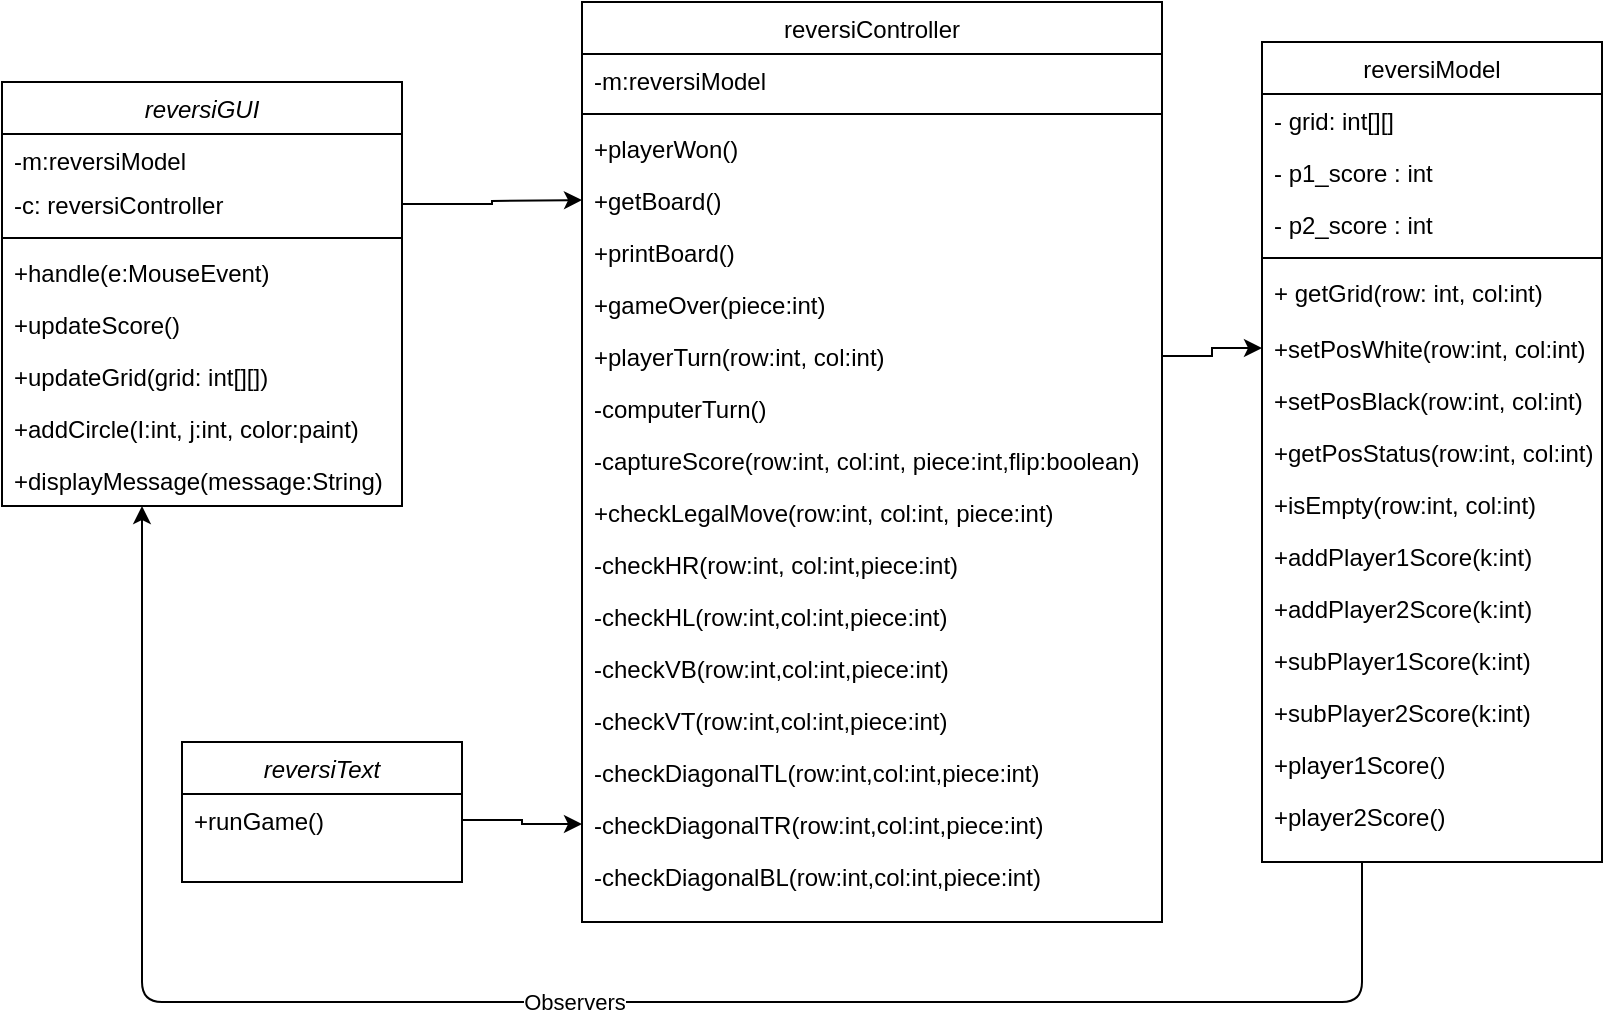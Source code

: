 <mxfile version="14.4.2" type="device"><diagram id="C5RBs43oDa-KdzZeNtuy" name="Page-1"><mxGraphModel dx="830" dy="549" grid="1" gridSize="10" guides="1" tooltips="1" connect="1" arrows="1" fold="1" page="1" pageScale="1" pageWidth="827" pageHeight="1169" math="0" shadow="0"><root><mxCell id="WIyWlLk6GJQsqaUBKTNV-0"/><mxCell id="WIyWlLk6GJQsqaUBKTNV-1" parent="WIyWlLk6GJQsqaUBKTNV-0"/><mxCell id="zkfFHV4jXpPFQw0GAbJ--0" value="reversiGUI" style="swimlane;fontStyle=2;align=center;verticalAlign=top;childLayout=stackLayout;horizontal=1;startSize=26;horizontalStack=0;resizeParent=1;resizeLast=0;collapsible=1;marginBottom=0;rounded=0;shadow=0;strokeWidth=1;" parent="WIyWlLk6GJQsqaUBKTNV-1" vertex="1"><mxGeometry x="20" y="120" width="200" height="212" as="geometry"><mxRectangle x="230" y="140" width="160" height="26" as="alternateBounds"/></mxGeometry></mxCell><mxCell id="zkfFHV4jXpPFQw0GAbJ--1" value="-m:reversiModel" style="text;align=left;verticalAlign=top;spacingLeft=4;spacingRight=4;overflow=hidden;rotatable=0;points=[[0,0.5],[1,0.5]];portConstraint=eastwest;" parent="zkfFHV4jXpPFQw0GAbJ--0" vertex="1"><mxGeometry y="26" width="200" height="22" as="geometry"/></mxCell><mxCell id="zkfFHV4jXpPFQw0GAbJ--2" value="-c: reversiController" style="text;align=left;verticalAlign=top;spacingLeft=4;spacingRight=4;overflow=hidden;rotatable=0;points=[[0,0.5],[1,0.5]];portConstraint=eastwest;rounded=0;shadow=0;html=0;" parent="zkfFHV4jXpPFQw0GAbJ--0" vertex="1"><mxGeometry y="48" width="200" height="26" as="geometry"/></mxCell><mxCell id="zkfFHV4jXpPFQw0GAbJ--4" value="" style="line;html=1;strokeWidth=1;align=left;verticalAlign=middle;spacingTop=-1;spacingLeft=3;spacingRight=3;rotatable=0;labelPosition=right;points=[];portConstraint=eastwest;" parent="zkfFHV4jXpPFQw0GAbJ--0" vertex="1"><mxGeometry y="74" width="200" height="8" as="geometry"/></mxCell><mxCell id="zkfFHV4jXpPFQw0GAbJ--5" value="+handle(e:MouseEvent)" style="text;align=left;verticalAlign=top;spacingLeft=4;spacingRight=4;overflow=hidden;rotatable=0;points=[[0,0.5],[1,0.5]];portConstraint=eastwest;" parent="zkfFHV4jXpPFQw0GAbJ--0" vertex="1"><mxGeometry y="82" width="200" height="26" as="geometry"/></mxCell><mxCell id="tqqe3JhKovOq2pQpa1N5-40" value="+updateScore()" style="text;align=left;verticalAlign=top;spacingLeft=4;spacingRight=4;overflow=hidden;rotatable=0;points=[[0,0.5],[1,0.5]];portConstraint=eastwest;" vertex="1" parent="zkfFHV4jXpPFQw0GAbJ--0"><mxGeometry y="108" width="200" height="26" as="geometry"/></mxCell><mxCell id="tqqe3JhKovOq2pQpa1N5-41" value="+updateGrid(grid: int[][])" style="text;align=left;verticalAlign=top;spacingLeft=4;spacingRight=4;overflow=hidden;rotatable=0;points=[[0,0.5],[1,0.5]];portConstraint=eastwest;" vertex="1" parent="zkfFHV4jXpPFQw0GAbJ--0"><mxGeometry y="134" width="200" height="26" as="geometry"/></mxCell><mxCell id="tqqe3JhKovOq2pQpa1N5-42" value="+addCircle(I:int, j:int, color:paint)" style="text;align=left;verticalAlign=top;spacingLeft=4;spacingRight=4;overflow=hidden;rotatable=0;points=[[0,0.5],[1,0.5]];portConstraint=eastwest;" vertex="1" parent="zkfFHV4jXpPFQw0GAbJ--0"><mxGeometry y="160" width="200" height="26" as="geometry"/></mxCell><mxCell id="tqqe3JhKovOq2pQpa1N5-43" value="+displayMessage(message:String)" style="text;align=left;verticalAlign=top;spacingLeft=4;spacingRight=4;overflow=hidden;rotatable=0;points=[[0,0.5],[1,0.5]];portConstraint=eastwest;" vertex="1" parent="zkfFHV4jXpPFQw0GAbJ--0"><mxGeometry y="186" width="200" height="26" as="geometry"/></mxCell><mxCell id="zkfFHV4jXpPFQw0GAbJ--17" value="reversiController" style="swimlane;fontStyle=0;align=center;verticalAlign=top;childLayout=stackLayout;horizontal=1;startSize=26;horizontalStack=0;resizeParent=1;resizeLast=0;collapsible=1;marginBottom=0;rounded=0;shadow=0;strokeWidth=1;" parent="WIyWlLk6GJQsqaUBKTNV-1" vertex="1"><mxGeometry x="310" y="80" width="290" height="460" as="geometry"><mxRectangle x="550" y="140" width="160" height="26" as="alternateBounds"/></mxGeometry></mxCell><mxCell id="zkfFHV4jXpPFQw0GAbJ--18" value="-m:reversiModel" style="text;align=left;verticalAlign=top;spacingLeft=4;spacingRight=4;overflow=hidden;rotatable=0;points=[[0,0.5],[1,0.5]];portConstraint=eastwest;" parent="zkfFHV4jXpPFQw0GAbJ--17" vertex="1"><mxGeometry y="26" width="290" height="26" as="geometry"/></mxCell><mxCell id="zkfFHV4jXpPFQw0GAbJ--23" value="" style="line;html=1;strokeWidth=1;align=left;verticalAlign=middle;spacingTop=-1;spacingLeft=3;spacingRight=3;rotatable=0;labelPosition=right;points=[];portConstraint=eastwest;" parent="zkfFHV4jXpPFQw0GAbJ--17" vertex="1"><mxGeometry y="52" width="290" height="8" as="geometry"/></mxCell><mxCell id="zkfFHV4jXpPFQw0GAbJ--24" value="+playerWon()" style="text;align=left;verticalAlign=top;spacingLeft=4;spacingRight=4;overflow=hidden;rotatable=0;points=[[0,0.5],[1,0.5]];portConstraint=eastwest;" parent="zkfFHV4jXpPFQw0GAbJ--17" vertex="1"><mxGeometry y="60" width="290" height="26" as="geometry"/></mxCell><mxCell id="zkfFHV4jXpPFQw0GAbJ--25" value="+getBoard()" style="text;align=left;verticalAlign=top;spacingLeft=4;spacingRight=4;overflow=hidden;rotatable=0;points=[[0,0.5],[1,0.5]];portConstraint=eastwest;" parent="zkfFHV4jXpPFQw0GAbJ--17" vertex="1"><mxGeometry y="86" width="290" height="26" as="geometry"/></mxCell><mxCell id="tqqe3JhKovOq2pQpa1N5-22" value="+printBoard()" style="text;align=left;verticalAlign=top;spacingLeft=4;spacingRight=4;overflow=hidden;rotatable=0;points=[[0,0.5],[1,0.5]];portConstraint=eastwest;" vertex="1" parent="zkfFHV4jXpPFQw0GAbJ--17"><mxGeometry y="112" width="290" height="26" as="geometry"/></mxCell><mxCell id="tqqe3JhKovOq2pQpa1N5-23" value="+gameOver(piece:int)" style="text;align=left;verticalAlign=top;spacingLeft=4;spacingRight=4;overflow=hidden;rotatable=0;points=[[0,0.5],[1,0.5]];portConstraint=eastwest;" vertex="1" parent="zkfFHV4jXpPFQw0GAbJ--17"><mxGeometry y="138" width="290" height="26" as="geometry"/></mxCell><mxCell id="tqqe3JhKovOq2pQpa1N5-24" value="+playerTurn(row:int, col:int)" style="text;align=left;verticalAlign=top;spacingLeft=4;spacingRight=4;overflow=hidden;rotatable=0;points=[[0,0.5],[1,0.5]];portConstraint=eastwest;" vertex="1" parent="zkfFHV4jXpPFQw0GAbJ--17"><mxGeometry y="164" width="290" height="26" as="geometry"/></mxCell><mxCell id="tqqe3JhKovOq2pQpa1N5-25" value="-computerTurn()" style="text;align=left;verticalAlign=top;spacingLeft=4;spacingRight=4;overflow=hidden;rotatable=0;points=[[0,0.5],[1,0.5]];portConstraint=eastwest;" vertex="1" parent="zkfFHV4jXpPFQw0GAbJ--17"><mxGeometry y="190" width="290" height="26" as="geometry"/></mxCell><mxCell id="tqqe3JhKovOq2pQpa1N5-26" value="-captureScore(row:int, col:int, piece:int,flip:boolean)" style="text;align=left;verticalAlign=top;spacingLeft=4;spacingRight=4;overflow=hidden;rotatable=0;points=[[0,0.5],[1,0.5]];portConstraint=eastwest;" vertex="1" parent="zkfFHV4jXpPFQw0GAbJ--17"><mxGeometry y="216" width="290" height="26" as="geometry"/></mxCell><mxCell id="tqqe3JhKovOq2pQpa1N5-28" value="+checkLegalMove(row:int, col:int, piece:int)" style="text;align=left;verticalAlign=top;spacingLeft=4;spacingRight=4;overflow=hidden;rotatable=0;points=[[0,0.5],[1,0.5]];portConstraint=eastwest;" vertex="1" parent="zkfFHV4jXpPFQw0GAbJ--17"><mxGeometry y="242" width="290" height="26" as="geometry"/></mxCell><mxCell id="tqqe3JhKovOq2pQpa1N5-29" value="-checkHR(row:int, col:int,piece:int)" style="text;align=left;verticalAlign=top;spacingLeft=4;spacingRight=4;overflow=hidden;rotatable=0;points=[[0,0.5],[1,0.5]];portConstraint=eastwest;" vertex="1" parent="zkfFHV4jXpPFQw0GAbJ--17"><mxGeometry y="268" width="290" height="26" as="geometry"/></mxCell><mxCell id="tqqe3JhKovOq2pQpa1N5-30" value="-checkHL(row:int,col:int,piece:int)" style="text;align=left;verticalAlign=top;spacingLeft=4;spacingRight=4;overflow=hidden;rotatable=0;points=[[0,0.5],[1,0.5]];portConstraint=eastwest;" vertex="1" parent="zkfFHV4jXpPFQw0GAbJ--17"><mxGeometry y="294" width="290" height="26" as="geometry"/></mxCell><mxCell id="tqqe3JhKovOq2pQpa1N5-33" value="-checkVB(row:int,col:int,piece:int)" style="text;align=left;verticalAlign=top;spacingLeft=4;spacingRight=4;overflow=hidden;rotatable=0;points=[[0,0.5],[1,0.5]];portConstraint=eastwest;" vertex="1" parent="zkfFHV4jXpPFQw0GAbJ--17"><mxGeometry y="320" width="290" height="26" as="geometry"/></mxCell><mxCell id="tqqe3JhKovOq2pQpa1N5-32" value="-checkVT(row:int,col:int,piece:int)" style="text;align=left;verticalAlign=top;spacingLeft=4;spacingRight=4;overflow=hidden;rotatable=0;points=[[0,0.5],[1,0.5]];portConstraint=eastwest;" vertex="1" parent="zkfFHV4jXpPFQw0GAbJ--17"><mxGeometry y="346" width="290" height="26" as="geometry"/></mxCell><mxCell id="tqqe3JhKovOq2pQpa1N5-34" value="-checkDiagonalTL(row:int,col:int,piece:int)" style="text;align=left;verticalAlign=top;spacingLeft=4;spacingRight=4;overflow=hidden;rotatable=0;points=[[0,0.5],[1,0.5]];portConstraint=eastwest;" vertex="1" parent="zkfFHV4jXpPFQw0GAbJ--17"><mxGeometry y="372" width="290" height="26" as="geometry"/></mxCell><mxCell id="tqqe3JhKovOq2pQpa1N5-35" value="-checkDiagonalTR(row:int,col:int,piece:int)" style="text;align=left;verticalAlign=top;spacingLeft=4;spacingRight=4;overflow=hidden;rotatable=0;points=[[0,0.5],[1,0.5]];portConstraint=eastwest;" vertex="1" parent="zkfFHV4jXpPFQw0GAbJ--17"><mxGeometry y="398" width="290" height="26" as="geometry"/></mxCell><mxCell id="tqqe3JhKovOq2pQpa1N5-36" value="-checkDiagonalBL(row:int,col:int,piece:int)" style="text;align=left;verticalAlign=top;spacingLeft=4;spacingRight=4;overflow=hidden;rotatable=0;points=[[0,0.5],[1,0.5]];portConstraint=eastwest;" vertex="1" parent="zkfFHV4jXpPFQw0GAbJ--17"><mxGeometry y="424" width="290" height="26" as="geometry"/></mxCell><mxCell id="tqqe3JhKovOq2pQpa1N5-1" value="reversiModel" style="swimlane;fontStyle=0;align=center;verticalAlign=top;childLayout=stackLayout;horizontal=1;startSize=26;horizontalStack=0;resizeParent=1;resizeLast=0;collapsible=1;marginBottom=0;rounded=0;shadow=0;strokeWidth=1;" vertex="1" parent="WIyWlLk6GJQsqaUBKTNV-1"><mxGeometry x="650" y="100" width="170" height="410" as="geometry"><mxRectangle x="550" y="140" width="160" height="26" as="alternateBounds"/></mxGeometry></mxCell><mxCell id="tqqe3JhKovOq2pQpa1N5-2" value="- grid: int[][]" style="text;align=left;verticalAlign=top;spacingLeft=4;spacingRight=4;overflow=hidden;rotatable=0;points=[[0,0.5],[1,0.5]];portConstraint=eastwest;" vertex="1" parent="tqqe3JhKovOq2pQpa1N5-1"><mxGeometry y="26" width="170" height="26" as="geometry"/></mxCell><mxCell id="tqqe3JhKovOq2pQpa1N5-3" value="- p1_score : int" style="text;align=left;verticalAlign=top;spacingLeft=4;spacingRight=4;overflow=hidden;rotatable=0;points=[[0,0.5],[1,0.5]];portConstraint=eastwest;rounded=0;shadow=0;html=0;" vertex="1" parent="tqqe3JhKovOq2pQpa1N5-1"><mxGeometry y="52" width="170" height="26" as="geometry"/></mxCell><mxCell id="tqqe3JhKovOq2pQpa1N5-4" value="- p2_score : int" style="text;align=left;verticalAlign=top;spacingLeft=4;spacingRight=4;overflow=hidden;rotatable=0;points=[[0,0.5],[1,0.5]];portConstraint=eastwest;rounded=0;shadow=0;html=0;" vertex="1" parent="tqqe3JhKovOq2pQpa1N5-1"><mxGeometry y="78" width="170" height="26" as="geometry"/></mxCell><mxCell id="tqqe3JhKovOq2pQpa1N5-7" value="" style="line;html=1;strokeWidth=1;align=left;verticalAlign=middle;spacingTop=-1;spacingLeft=3;spacingRight=3;rotatable=0;labelPosition=right;points=[];portConstraint=eastwest;" vertex="1" parent="tqqe3JhKovOq2pQpa1N5-1"><mxGeometry y="104" width="170" height="8" as="geometry"/></mxCell><mxCell id="tqqe3JhKovOq2pQpa1N5-8" value="+ getGrid(row: int, col:int)" style="text;align=left;verticalAlign=top;spacingLeft=4;spacingRight=4;overflow=hidden;rotatable=0;points=[[0,0.5],[1,0.5]];portConstraint=eastwest;" vertex="1" parent="tqqe3JhKovOq2pQpa1N5-1"><mxGeometry y="112" width="170" height="28" as="geometry"/></mxCell><mxCell id="tqqe3JhKovOq2pQpa1N5-9" value="+setPosWhite(row:int, col:int)" style="text;align=left;verticalAlign=top;spacingLeft=4;spacingRight=4;overflow=hidden;rotatable=0;points=[[0,0.5],[1,0.5]];portConstraint=eastwest;" vertex="1" parent="tqqe3JhKovOq2pQpa1N5-1"><mxGeometry y="140" width="170" height="26" as="geometry"/></mxCell><mxCell id="tqqe3JhKovOq2pQpa1N5-11" value="+setPosBlack(row:int, col:int)" style="text;align=left;verticalAlign=top;spacingLeft=4;spacingRight=4;overflow=hidden;rotatable=0;points=[[0,0.5],[1,0.5]];portConstraint=eastwest;" vertex="1" parent="tqqe3JhKovOq2pQpa1N5-1"><mxGeometry y="166" width="170" height="26" as="geometry"/></mxCell><mxCell id="tqqe3JhKovOq2pQpa1N5-13" value="+getPosStatus(row:int, col:int)" style="text;align=left;verticalAlign=top;spacingLeft=4;spacingRight=4;overflow=hidden;rotatable=0;points=[[0,0.5],[1,0.5]];portConstraint=eastwest;" vertex="1" parent="tqqe3JhKovOq2pQpa1N5-1"><mxGeometry y="192" width="170" height="26" as="geometry"/></mxCell><mxCell id="tqqe3JhKovOq2pQpa1N5-14" value="+isEmpty(row:int, col:int)" style="text;align=left;verticalAlign=top;spacingLeft=4;spacingRight=4;overflow=hidden;rotatable=0;points=[[0,0.5],[1,0.5]];portConstraint=eastwest;" vertex="1" parent="tqqe3JhKovOq2pQpa1N5-1"><mxGeometry y="218" width="170" height="26" as="geometry"/></mxCell><mxCell id="tqqe3JhKovOq2pQpa1N5-15" value="+addPlayer1Score(k:int)" style="text;align=left;verticalAlign=top;spacingLeft=4;spacingRight=4;overflow=hidden;rotatable=0;points=[[0,0.5],[1,0.5]];portConstraint=eastwest;" vertex="1" parent="tqqe3JhKovOq2pQpa1N5-1"><mxGeometry y="244" width="170" height="26" as="geometry"/></mxCell><mxCell id="tqqe3JhKovOq2pQpa1N5-16" value="+addPlayer2Score(k:int)" style="text;align=left;verticalAlign=top;spacingLeft=4;spacingRight=4;overflow=hidden;rotatable=0;points=[[0,0.5],[1,0.5]];portConstraint=eastwest;" vertex="1" parent="tqqe3JhKovOq2pQpa1N5-1"><mxGeometry y="270" width="170" height="26" as="geometry"/></mxCell><mxCell id="tqqe3JhKovOq2pQpa1N5-17" value="+subPlayer1Score(k:int)" style="text;align=left;verticalAlign=top;spacingLeft=4;spacingRight=4;overflow=hidden;rotatable=0;points=[[0,0.5],[1,0.5]];portConstraint=eastwest;" vertex="1" parent="tqqe3JhKovOq2pQpa1N5-1"><mxGeometry y="296" width="170" height="26" as="geometry"/></mxCell><mxCell id="tqqe3JhKovOq2pQpa1N5-18" value="+subPlayer2Score(k:int)" style="text;align=left;verticalAlign=top;spacingLeft=4;spacingRight=4;overflow=hidden;rotatable=0;points=[[0,0.5],[1,0.5]];portConstraint=eastwest;" vertex="1" parent="tqqe3JhKovOq2pQpa1N5-1"><mxGeometry y="322" width="170" height="26" as="geometry"/></mxCell><mxCell id="tqqe3JhKovOq2pQpa1N5-20" value="+player1Score()" style="text;align=left;verticalAlign=top;spacingLeft=4;spacingRight=4;overflow=hidden;rotatable=0;points=[[0,0.5],[1,0.5]];portConstraint=eastwest;" vertex="1" parent="tqqe3JhKovOq2pQpa1N5-1"><mxGeometry y="348" width="170" height="26" as="geometry"/></mxCell><mxCell id="tqqe3JhKovOq2pQpa1N5-21" value="+player2Score()" style="text;align=left;verticalAlign=top;spacingLeft=4;spacingRight=4;overflow=hidden;rotatable=0;points=[[0,0.5],[1,0.5]];portConstraint=eastwest;" vertex="1" parent="tqqe3JhKovOq2pQpa1N5-1"><mxGeometry y="374" width="170" height="26" as="geometry"/></mxCell><mxCell id="tqqe3JhKovOq2pQpa1N5-31" style="edgeStyle=orthogonalEdgeStyle;rounded=0;orthogonalLoop=1;jettySize=auto;html=1;exitX=1;exitY=0.5;exitDx=0;exitDy=0;entryX=0;entryY=0.5;entryDx=0;entryDy=0;" edge="1" parent="WIyWlLk6GJQsqaUBKTNV-1" source="tqqe3JhKovOq2pQpa1N5-24" target="tqqe3JhKovOq2pQpa1N5-9"><mxGeometry relative="1" as="geometry"/></mxCell><mxCell id="tqqe3JhKovOq2pQpa1N5-38" style="edgeStyle=orthogonalEdgeStyle;rounded=0;orthogonalLoop=1;jettySize=auto;html=1;exitX=1;exitY=0.5;exitDx=0;exitDy=0;" edge="1" parent="WIyWlLk6GJQsqaUBKTNV-1" source="zkfFHV4jXpPFQw0GAbJ--2"><mxGeometry relative="1" as="geometry"><mxPoint x="310" y="179" as="targetPoint"/></mxGeometry></mxCell><mxCell id="tqqe3JhKovOq2pQpa1N5-44" value="reversiText" style="swimlane;fontStyle=2;align=center;verticalAlign=top;childLayout=stackLayout;horizontal=1;startSize=26;horizontalStack=0;resizeParent=1;resizeLast=0;collapsible=1;marginBottom=0;rounded=0;shadow=0;strokeWidth=1;" vertex="1" parent="WIyWlLk6GJQsqaUBKTNV-1"><mxGeometry x="110" y="450" width="140" height="70" as="geometry"><mxRectangle x="230" y="140" width="160" height="26" as="alternateBounds"/></mxGeometry></mxCell><mxCell id="tqqe3JhKovOq2pQpa1N5-58" value="+runGame()" style="text;align=left;verticalAlign=top;spacingLeft=4;spacingRight=4;overflow=hidden;rotatable=0;points=[[0,0.5],[1,0.5]];portConstraint=eastwest;" vertex="1" parent="tqqe3JhKovOq2pQpa1N5-44"><mxGeometry y="26" width="140" height="26" as="geometry"/></mxCell><mxCell id="tqqe3JhKovOq2pQpa1N5-55" value="" style="endArrow=classic;html=1;" edge="1" parent="WIyWlLk6GJQsqaUBKTNV-1"><mxGeometry relative="1" as="geometry"><mxPoint x="700" y="510" as="sourcePoint"/><mxPoint x="90" y="332" as="targetPoint"/><Array as="points"><mxPoint x="700" y="580"/><mxPoint x="90" y="580"/></Array></mxGeometry></mxCell><mxCell id="tqqe3JhKovOq2pQpa1N5-56" value="Observers" style="edgeLabel;resizable=0;html=1;align=center;verticalAlign=middle;" connectable="0" vertex="1" parent="tqqe3JhKovOq2pQpa1N5-55"><mxGeometry relative="1" as="geometry"/></mxCell><mxCell id="tqqe3JhKovOq2pQpa1N5-62" style="edgeStyle=orthogonalEdgeStyle;rounded=0;orthogonalLoop=1;jettySize=auto;html=1;exitX=1;exitY=0.5;exitDx=0;exitDy=0;entryX=0;entryY=0.5;entryDx=0;entryDy=0;" edge="1" parent="WIyWlLk6GJQsqaUBKTNV-1" source="tqqe3JhKovOq2pQpa1N5-58" target="tqqe3JhKovOq2pQpa1N5-35"><mxGeometry relative="1" as="geometry"/></mxCell></root></mxGraphModel></diagram></mxfile>